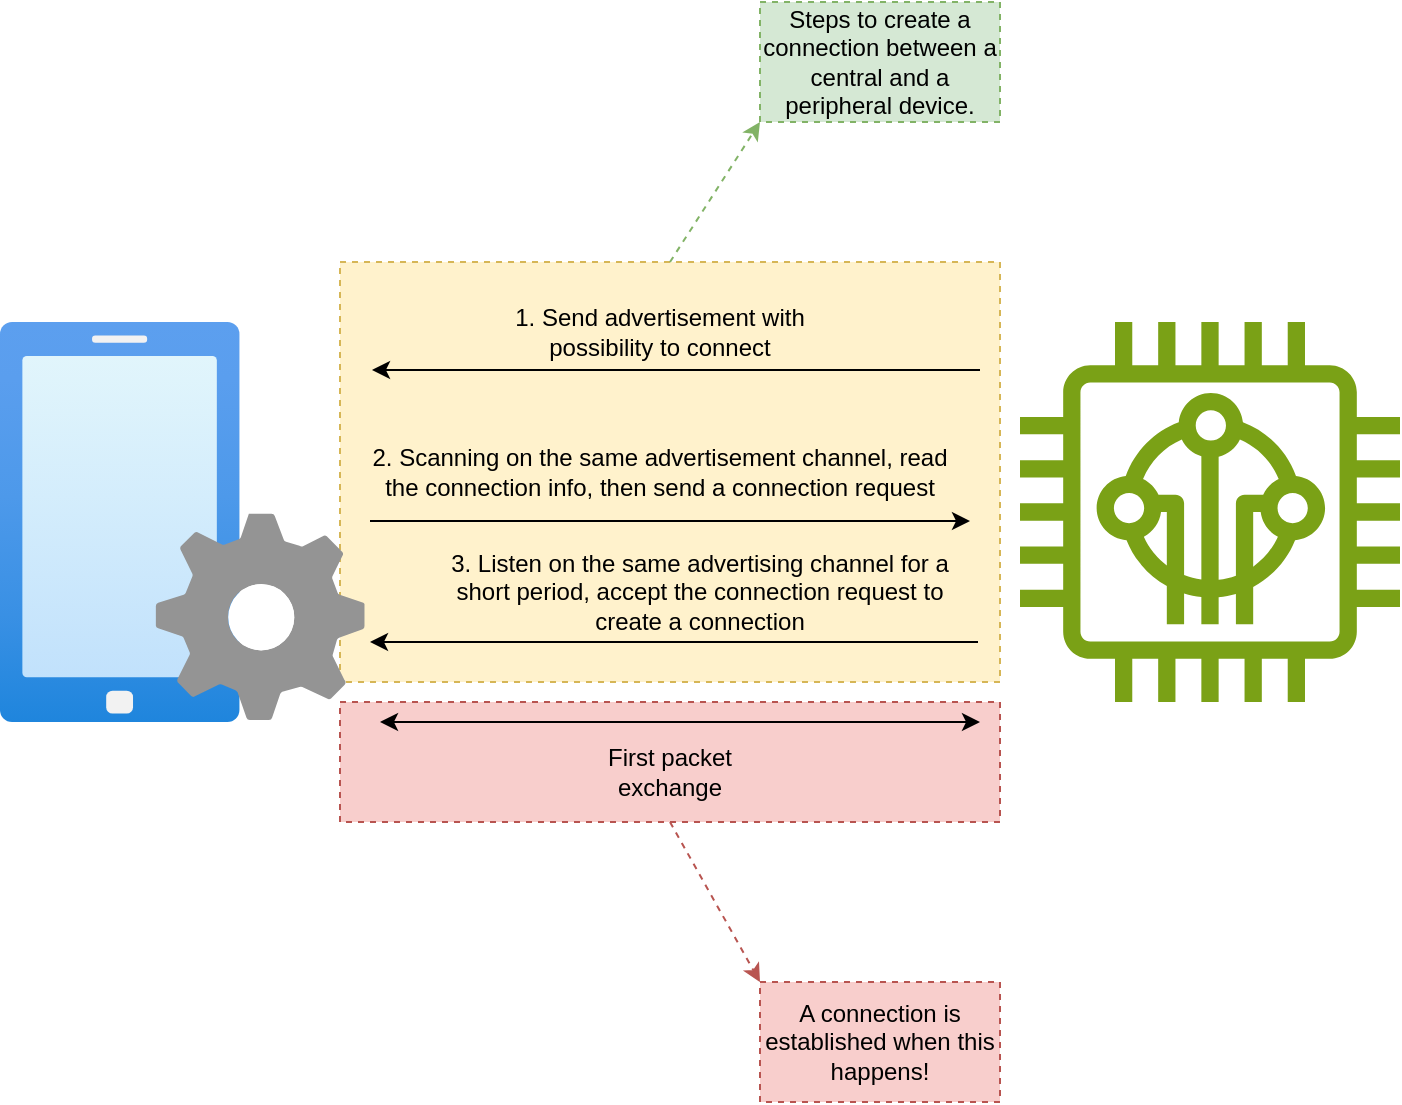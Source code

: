 <mxfile version="26.0.16">
  <diagram name="Page-1" id="-V3Dw8nhC4ex_Emg6fLs">
    <mxGraphModel dx="1364" dy="758" grid="1" gridSize="10" guides="1" tooltips="1" connect="1" arrows="1" fold="1" page="1" pageScale="1" pageWidth="850" pageHeight="1100" math="0" shadow="0">
      <root>
        <mxCell id="0" />
        <mxCell id="1" parent="0" />
        <mxCell id="dPqXsFxqPE8ASmYrfbmd-16" value="" style="rounded=0;whiteSpace=wrap;html=1;fillColor=#f8cecc;strokeColor=#b85450;dashed=1;" vertex="1" parent="1">
          <mxGeometry x="290" y="470" width="330" height="60" as="geometry" />
        </mxCell>
        <mxCell id="dPqXsFxqPE8ASmYrfbmd-10" value="" style="rounded=0;whiteSpace=wrap;html=1;dashed=1;fillColor=#fff2cc;strokeColor=#d6b656;" vertex="1" parent="1">
          <mxGeometry x="290" y="250" width="330" height="210" as="geometry" />
        </mxCell>
        <mxCell id="dPqXsFxqPE8ASmYrfbmd-1" value="" style="image;aspect=fixed;html=1;points=[];align=center;fontSize=12;image=img/lib/azure2/intune/Device_Configuration.svg;" vertex="1" parent="1">
          <mxGeometry x="120" y="280" width="182.35" height="200" as="geometry" />
        </mxCell>
        <mxCell id="dPqXsFxqPE8ASmYrfbmd-2" value="" style="sketch=0;outlineConnect=0;fontColor=#232F3E;gradientColor=none;fillColor=#7AA116;strokeColor=none;dashed=0;verticalLabelPosition=bottom;verticalAlign=top;align=center;html=1;fontSize=12;fontStyle=0;aspect=fixed;pointerEvents=1;shape=mxgraph.aws4.iot_thing_freertos_device;" vertex="1" parent="1">
          <mxGeometry x="630" y="280" width="190" height="190" as="geometry" />
        </mxCell>
        <mxCell id="dPqXsFxqPE8ASmYrfbmd-3" value="" style="endArrow=classic;html=1;rounded=0;entryX=1.02;entryY=0.12;entryDx=0;entryDy=0;entryPerimeter=0;" edge="1" parent="1" target="dPqXsFxqPE8ASmYrfbmd-1">
          <mxGeometry width="50" height="50" relative="1" as="geometry">
            <mxPoint x="610" y="304" as="sourcePoint" />
            <mxPoint x="410" y="370" as="targetPoint" />
          </mxGeometry>
        </mxCell>
        <mxCell id="dPqXsFxqPE8ASmYrfbmd-4" value="1. Send advertisement with possibility to connect" style="text;html=1;align=center;verticalAlign=middle;whiteSpace=wrap;rounded=0;" vertex="1" parent="1">
          <mxGeometry x="360" y="270" width="180" height="30" as="geometry" />
        </mxCell>
        <mxCell id="dPqXsFxqPE8ASmYrfbmd-5" value="" style="endArrow=classic;html=1;rounded=0;" edge="1" parent="1">
          <mxGeometry width="50" height="50" relative="1" as="geometry">
            <mxPoint x="305" y="379.5" as="sourcePoint" />
            <mxPoint x="605" y="379.5" as="targetPoint" />
          </mxGeometry>
        </mxCell>
        <mxCell id="dPqXsFxqPE8ASmYrfbmd-6" value="2. Scanning on the same advertisement channel, read the connection info, then send a connection request " style="text;html=1;align=center;verticalAlign=middle;whiteSpace=wrap;rounded=0;" vertex="1" parent="1">
          <mxGeometry x="305" y="340" width="290" height="30" as="geometry" />
        </mxCell>
        <mxCell id="dPqXsFxqPE8ASmYrfbmd-7" value="" style="endArrow=classic;html=1;rounded=0;entryX=1.02;entryY=0.12;entryDx=0;entryDy=0;entryPerimeter=0;" edge="1" parent="1">
          <mxGeometry width="50" height="50" relative="1" as="geometry">
            <mxPoint x="609" y="440" as="sourcePoint" />
            <mxPoint x="305" y="440" as="targetPoint" />
          </mxGeometry>
        </mxCell>
        <mxCell id="dPqXsFxqPE8ASmYrfbmd-8" value="3. Listen on the same advertising channel for a short period, accept the connection request to create a connection" style="text;html=1;align=center;verticalAlign=middle;whiteSpace=wrap;rounded=0;" vertex="1" parent="1">
          <mxGeometry x="330" y="400" width="280" height="30" as="geometry" />
        </mxCell>
        <mxCell id="dPqXsFxqPE8ASmYrfbmd-11" value="" style="endArrow=classic;html=1;rounded=0;exitX=0.5;exitY=0;exitDx=0;exitDy=0;fillColor=#d5e8d4;strokeColor=#82b366;dashed=1;" edge="1" parent="1" source="dPqXsFxqPE8ASmYrfbmd-10">
          <mxGeometry width="50" height="50" relative="1" as="geometry">
            <mxPoint x="360" y="450" as="sourcePoint" />
            <mxPoint x="500" y="180" as="targetPoint" />
          </mxGeometry>
        </mxCell>
        <mxCell id="dPqXsFxqPE8ASmYrfbmd-12" value="Steps to create a connection between a central and a peripheral device. " style="rounded=0;whiteSpace=wrap;html=1;fillColor=#d5e8d4;strokeColor=#82b366;dashed=1;" vertex="1" parent="1">
          <mxGeometry x="500" y="120" width="120" height="60" as="geometry" />
        </mxCell>
        <mxCell id="dPqXsFxqPE8ASmYrfbmd-14" value="" style="endArrow=classic;startArrow=classic;html=1;rounded=0;" edge="1" parent="1">
          <mxGeometry width="50" height="50" relative="1" as="geometry">
            <mxPoint x="310" y="480" as="sourcePoint" />
            <mxPoint x="610" y="480" as="targetPoint" />
          </mxGeometry>
        </mxCell>
        <mxCell id="dPqXsFxqPE8ASmYrfbmd-15" value="First packet exchange" style="text;html=1;align=center;verticalAlign=middle;whiteSpace=wrap;rounded=0;" vertex="1" parent="1">
          <mxGeometry x="400" y="490" width="110" height="30" as="geometry" />
        </mxCell>
        <mxCell id="dPqXsFxqPE8ASmYrfbmd-17" value="A connection is established when this happens!" style="rounded=0;whiteSpace=wrap;html=1;fillColor=#f8cecc;strokeColor=#b85450;dashed=1;" vertex="1" parent="1">
          <mxGeometry x="500" y="610" width="120" height="60" as="geometry" />
        </mxCell>
        <mxCell id="dPqXsFxqPE8ASmYrfbmd-18" value="" style="endArrow=classic;html=1;rounded=0;entryX=0;entryY=0;entryDx=0;entryDy=0;exitX=0.5;exitY=1;exitDx=0;exitDy=0;fillColor=#f8cecc;strokeColor=#b85450;dashed=1;" edge="1" parent="1" source="dPqXsFxqPE8ASmYrfbmd-16" target="dPqXsFxqPE8ASmYrfbmd-17">
          <mxGeometry width="50" height="50" relative="1" as="geometry">
            <mxPoint x="360" y="480" as="sourcePoint" />
            <mxPoint x="410" y="430" as="targetPoint" />
          </mxGeometry>
        </mxCell>
      </root>
    </mxGraphModel>
  </diagram>
</mxfile>

